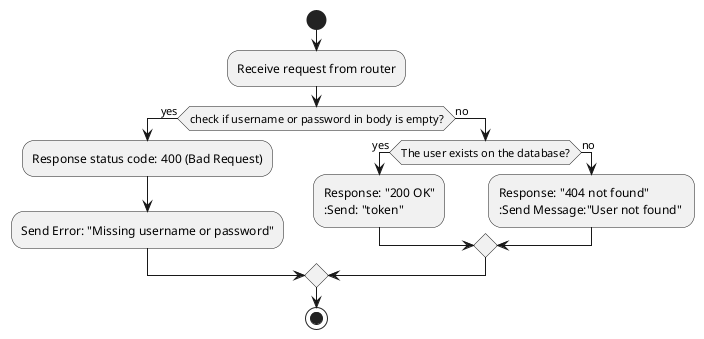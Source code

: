 @startuml createTask Controller activity
start
:Receive request from router;
if (check if username or password in body is empty?) then (yes)
    :Response status code: 400 (Bad Request);
    :Send Error: "Missing username or password";
else (no)
    if (The user exists on the database?) then (yes)
        :Response: "200 OK"
        :Send: "token" ;
    else (no)
        :Response: "404 not found"
        :Send Message:"User not found" ;
    endif
endif
stop
@enduml
